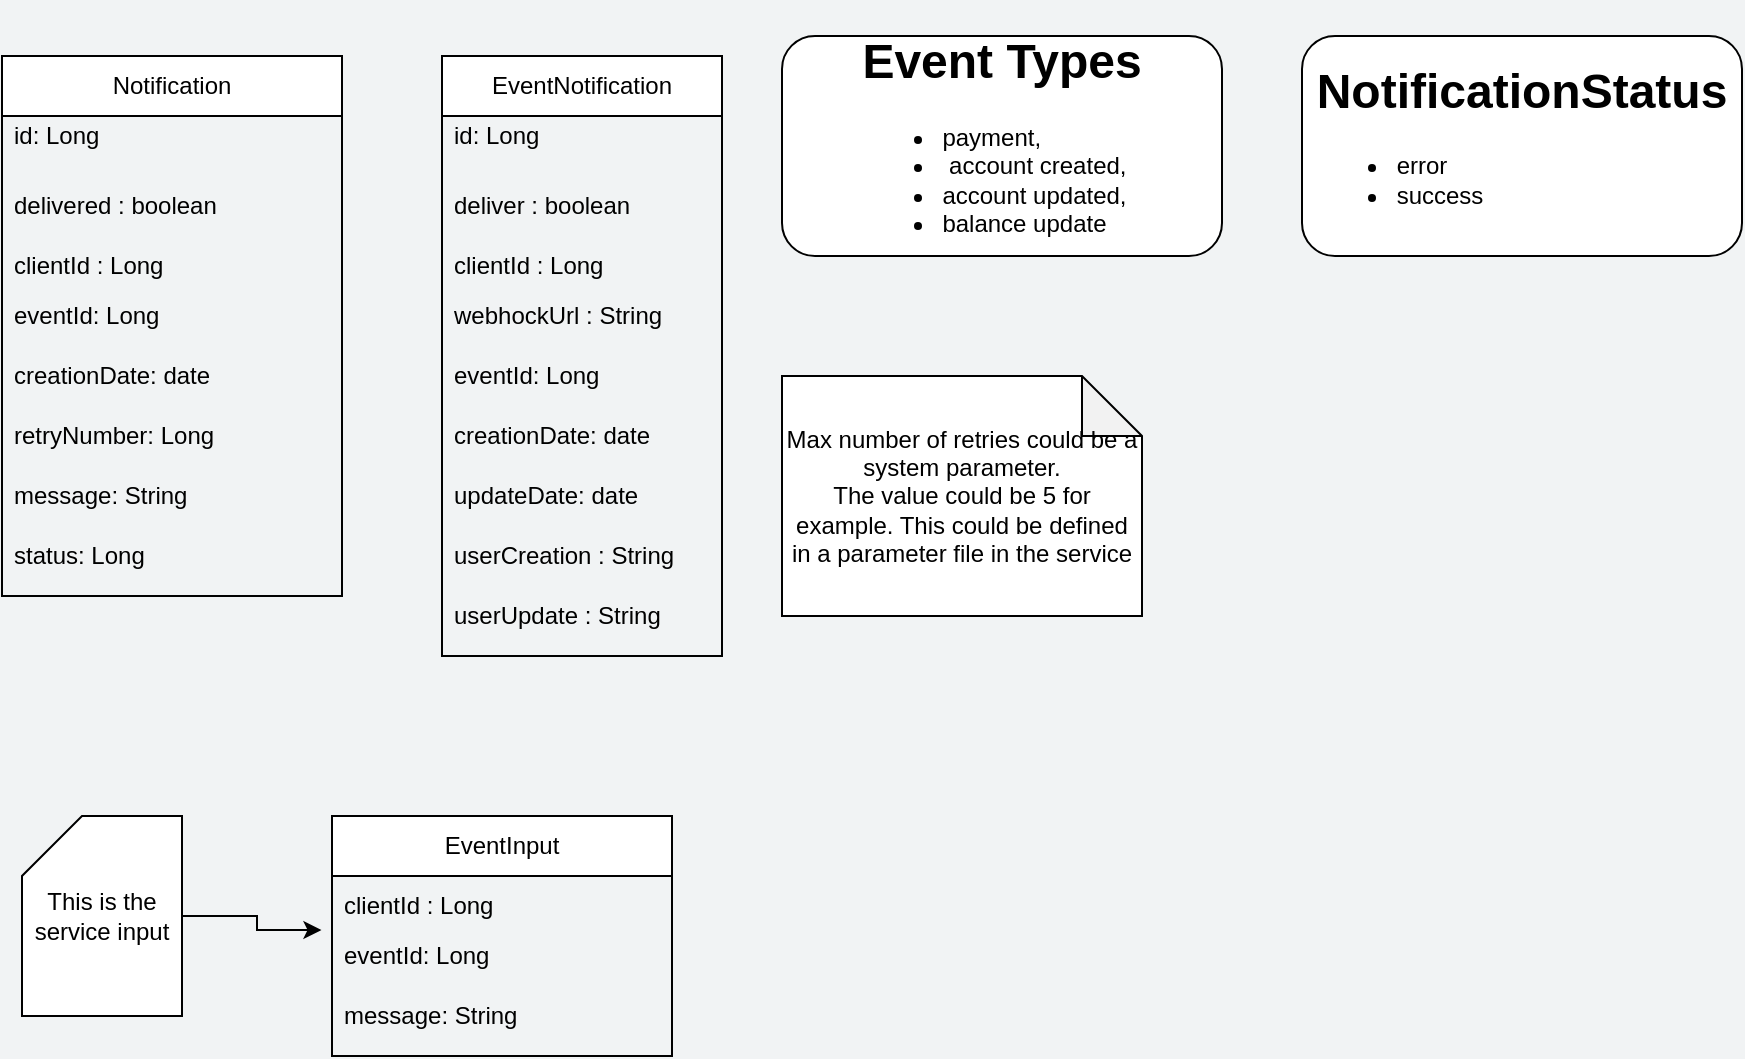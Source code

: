 <mxfile version="26.2.12" pages="3">
  <diagram name="model" id="2-Ae6M4YGkvWDGVQDyvm">
    <mxGraphModel dx="1215" dy="730" grid="1" gridSize="10" guides="1" tooltips="1" connect="0" arrows="0" fold="1" page="1" pageScale="1" pageWidth="1920" pageHeight="1200" background="#F1F3F4" math="0" shadow="0">
      <root>
        <mxCell id="0" />
        <mxCell id="1" parent="0" />
        <mxCell id="ijUTi8akeTlfG-RaINgu-1" value="EventNotification" style="swimlane;fontStyle=0;childLayout=stackLayout;horizontal=1;startSize=30;horizontalStack=0;resizeParent=1;resizeParentMax=0;resizeLast=0;collapsible=1;marginBottom=0;whiteSpace=wrap;html=1;" parent="1" vertex="1">
          <mxGeometry x="340" y="110" width="140" height="300" as="geometry" />
        </mxCell>
        <mxCell id="ijUTi8akeTlfG-RaINgu-13" value="id: Long&lt;div&gt;&lt;br&gt;&lt;/div&gt;" style="text;strokeColor=none;fillColor=none;align=left;verticalAlign=middle;spacingLeft=4;spacingRight=4;overflow=hidden;points=[[0,0.5],[1,0.5]];portConstraint=eastwest;rotatable=0;whiteSpace=wrap;html=1;" parent="ijUTi8akeTlfG-RaINgu-1" vertex="1">
          <mxGeometry y="30" width="140" height="30" as="geometry" />
        </mxCell>
        <mxCell id="ijUTi8akeTlfG-RaINgu-2" value="deliver : boolean" style="text;strokeColor=none;fillColor=none;align=left;verticalAlign=middle;spacingLeft=4;spacingRight=4;overflow=hidden;points=[[0,0.5],[1,0.5]];portConstraint=eastwest;rotatable=0;whiteSpace=wrap;html=1;" parent="ijUTi8akeTlfG-RaINgu-1" vertex="1">
          <mxGeometry y="60" width="140" height="30" as="geometry" />
        </mxCell>
        <mxCell id="ijUTi8akeTlfG-RaINgu-3" value="clientId : Long" style="text;strokeColor=none;fillColor=none;align=left;verticalAlign=middle;spacingLeft=4;spacingRight=4;overflow=hidden;points=[[0,0.5],[1,0.5]];portConstraint=eastwest;rotatable=0;whiteSpace=wrap;html=1;" parent="ijUTi8akeTlfG-RaINgu-1" vertex="1">
          <mxGeometry y="90" width="140" height="30" as="geometry" />
        </mxCell>
        <mxCell id="ijUTi8akeTlfG-RaINgu-4" value="webhockUrl : String&lt;div&gt;&lt;br&gt;&lt;/div&gt;" style="text;strokeColor=none;fillColor=none;align=left;verticalAlign=middle;spacingLeft=4;spacingRight=4;overflow=hidden;points=[[0,0.5],[1,0.5]];portConstraint=eastwest;rotatable=0;whiteSpace=wrap;html=1;" parent="ijUTi8akeTlfG-RaINgu-1" vertex="1">
          <mxGeometry y="120" width="140" height="30" as="geometry" />
        </mxCell>
        <mxCell id="ijUTi8akeTlfG-RaINgu-5" value="eventId: Long&lt;div&gt;&lt;br&gt;&lt;/div&gt;" style="text;strokeColor=none;fillColor=none;align=left;verticalAlign=middle;spacingLeft=4;spacingRight=4;overflow=hidden;points=[[0,0.5],[1,0.5]];portConstraint=eastwest;rotatable=0;whiteSpace=wrap;html=1;" parent="ijUTi8akeTlfG-RaINgu-1" vertex="1">
          <mxGeometry y="150" width="140" height="30" as="geometry" />
        </mxCell>
        <mxCell id="V3wGfVcUluY8xS1QGYti-2" value="creationDate: date&lt;div&gt;&lt;br&gt;&lt;/div&gt;" style="text;strokeColor=none;fillColor=none;align=left;verticalAlign=middle;spacingLeft=4;spacingRight=4;overflow=hidden;points=[[0,0.5],[1,0.5]];portConstraint=eastwest;rotatable=0;whiteSpace=wrap;html=1;" parent="ijUTi8akeTlfG-RaINgu-1" vertex="1">
          <mxGeometry y="180" width="140" height="30" as="geometry" />
        </mxCell>
        <mxCell id="V3wGfVcUluY8xS1QGYti-4" value="updateDate: date&lt;div&gt;&lt;br&gt;&lt;/div&gt;" style="text;strokeColor=none;fillColor=none;align=left;verticalAlign=middle;spacingLeft=4;spacingRight=4;overflow=hidden;points=[[0,0.5],[1,0.5]];portConstraint=eastwest;rotatable=0;whiteSpace=wrap;html=1;" parent="ijUTi8akeTlfG-RaINgu-1" vertex="1">
          <mxGeometry y="210" width="140" height="30" as="geometry" />
        </mxCell>
        <mxCell id="V3wGfVcUluY8xS1QGYti-3" value="userCreation : String&lt;div&gt;&lt;br&gt;&lt;/div&gt;" style="text;strokeColor=none;fillColor=none;align=left;verticalAlign=middle;spacingLeft=4;spacingRight=4;overflow=hidden;points=[[0,0.5],[1,0.5]];portConstraint=eastwest;rotatable=0;whiteSpace=wrap;html=1;" parent="ijUTi8akeTlfG-RaINgu-1" vertex="1">
          <mxGeometry y="240" width="140" height="30" as="geometry" />
        </mxCell>
        <mxCell id="V3wGfVcUluY8xS1QGYti-5" value="userUpdate : String&lt;div&gt;&lt;br&gt;&lt;/div&gt;" style="text;strokeColor=none;fillColor=none;align=left;verticalAlign=middle;spacingLeft=4;spacingRight=4;overflow=hidden;points=[[0,0.5],[1,0.5]];portConstraint=eastwest;rotatable=0;whiteSpace=wrap;html=1;" parent="ijUTi8akeTlfG-RaINgu-1" vertex="1">
          <mxGeometry y="270" width="140" height="30" as="geometry" />
        </mxCell>
        <mxCell id="ijUTi8akeTlfG-RaINgu-6" value="&lt;h1&gt;Event Types&lt;/h1&gt;&lt;div&gt;&lt;div style=&quot;text-align: left;&quot;&gt;&lt;ul&gt;&lt;li&gt;&lt;span style=&quot;background-color: transparent; color: light-dark(rgb(0, 0, 0), rgb(255, 255, 255));&quot;&gt;payment,&lt;/span&gt;&lt;/li&gt;&lt;li&gt;&amp;nbsp;account created,&amp;nbsp;&lt;/li&gt;&lt;li&gt;account updated,&amp;nbsp;&lt;/li&gt;&lt;li&gt;&lt;span style=&quot;background-color: transparent; color: light-dark(rgb(0, 0, 0), rgb(255, 255, 255));&quot;&gt;balance update&lt;/span&gt;&lt;/li&gt;&lt;/ul&gt;&lt;/div&gt;&lt;div&gt;&lt;div&gt;&lt;br&gt;&lt;/div&gt;&lt;/div&gt;&lt;/div&gt;" style="rounded=1;whiteSpace=wrap;html=1;" parent="1" vertex="1">
          <mxGeometry x="510" y="100" width="220" height="110" as="geometry" />
        </mxCell>
        <mxCell id="ijUTi8akeTlfG-RaINgu-8" value="Notification" style="swimlane;fontStyle=0;childLayout=stackLayout;horizontal=1;startSize=30;horizontalStack=0;resizeParent=1;resizeParentMax=0;resizeLast=0;collapsible=1;marginBottom=0;whiteSpace=wrap;html=1;" parent="1" vertex="1">
          <mxGeometry x="120" y="110" width="170" height="270" as="geometry" />
        </mxCell>
        <mxCell id="ijUTi8akeTlfG-RaINgu-14" value="id: Long&lt;div&gt;&lt;br&gt;&lt;/div&gt;" style="text;strokeColor=none;fillColor=none;align=left;verticalAlign=middle;spacingLeft=4;spacingRight=4;overflow=hidden;points=[[0,0.5],[1,0.5]];portConstraint=eastwest;rotatable=0;whiteSpace=wrap;html=1;" parent="ijUTi8akeTlfG-RaINgu-8" vertex="1">
          <mxGeometry y="30" width="170" height="30" as="geometry" />
        </mxCell>
        <mxCell id="ijUTi8akeTlfG-RaINgu-9" value="delivered : boolean" style="text;strokeColor=none;fillColor=none;align=left;verticalAlign=middle;spacingLeft=4;spacingRight=4;overflow=hidden;points=[[0,0.5],[1,0.5]];portConstraint=eastwest;rotatable=0;whiteSpace=wrap;html=1;" parent="ijUTi8akeTlfG-RaINgu-8" vertex="1">
          <mxGeometry y="60" width="170" height="30" as="geometry" />
        </mxCell>
        <mxCell id="ijUTi8akeTlfG-RaINgu-10" value="clientId : Long" style="text;strokeColor=none;fillColor=none;align=left;verticalAlign=middle;spacingLeft=4;spacingRight=4;overflow=hidden;points=[[0,0.5],[1,0.5]];portConstraint=eastwest;rotatable=0;whiteSpace=wrap;html=1;" parent="ijUTi8akeTlfG-RaINgu-8" vertex="1">
          <mxGeometry y="90" width="170" height="30" as="geometry" />
        </mxCell>
        <mxCell id="ijUTi8akeTlfG-RaINgu-12" value="eventId: Long&lt;div&gt;&lt;br&gt;&lt;/div&gt;" style="text;strokeColor=none;fillColor=none;align=left;verticalAlign=middle;spacingLeft=4;spacingRight=4;overflow=hidden;points=[[0,0.5],[1,0.5]];portConstraint=eastwest;rotatable=0;whiteSpace=wrap;html=1;" parent="ijUTi8akeTlfG-RaINgu-8" vertex="1">
          <mxGeometry y="120" width="170" height="30" as="geometry" />
        </mxCell>
        <mxCell id="V3wGfVcUluY8xS1QGYti-1" value="creationDate: date&lt;div&gt;&lt;br&gt;&lt;/div&gt;" style="text;strokeColor=none;fillColor=none;align=left;verticalAlign=middle;spacingLeft=4;spacingRight=4;overflow=hidden;points=[[0,0.5],[1,0.5]];portConstraint=eastwest;rotatable=0;whiteSpace=wrap;html=1;" parent="ijUTi8akeTlfG-RaINgu-8" vertex="1">
          <mxGeometry y="150" width="170" height="30" as="geometry" />
        </mxCell>
        <mxCell id="V3wGfVcUluY8xS1QGYti-6" value="retryNumber: Long&lt;div&gt;&lt;br&gt;&lt;/div&gt;" style="text;strokeColor=none;fillColor=none;align=left;verticalAlign=middle;spacingLeft=4;spacingRight=4;overflow=hidden;points=[[0,0.5],[1,0.5]];portConstraint=eastwest;rotatable=0;whiteSpace=wrap;html=1;" parent="ijUTi8akeTlfG-RaINgu-8" vertex="1">
          <mxGeometry y="180" width="170" height="30" as="geometry" />
        </mxCell>
        <mxCell id="1uuLA8vocpW1gKGrDffQ-1" value="message: String&lt;div&gt;&lt;br&gt;&lt;/div&gt;" style="text;strokeColor=none;fillColor=none;align=left;verticalAlign=middle;spacingLeft=4;spacingRight=4;overflow=hidden;points=[[0,0.5],[1,0.5]];portConstraint=eastwest;rotatable=0;whiteSpace=wrap;html=1;" parent="ijUTi8akeTlfG-RaINgu-8" vertex="1">
          <mxGeometry y="210" width="170" height="30" as="geometry" />
        </mxCell>
        <mxCell id="V3wGfVcUluY8xS1QGYti-8" value="status: Long&lt;div&gt;&lt;br&gt;&lt;/div&gt;" style="text;strokeColor=none;fillColor=none;align=left;verticalAlign=middle;spacingLeft=4;spacingRight=4;overflow=hidden;points=[[0,0.5],[1,0.5]];portConstraint=eastwest;rotatable=0;whiteSpace=wrap;html=1;" parent="ijUTi8akeTlfG-RaINgu-8" vertex="1">
          <mxGeometry y="240" width="170" height="30" as="geometry" />
        </mxCell>
        <mxCell id="V3wGfVcUluY8xS1QGYti-7" value="Max number of retries could be a system parameter.&lt;div&gt;The value could be 5 for example. This could be defined in a parameter file in the service&lt;/div&gt;" style="shape=note;whiteSpace=wrap;html=1;backgroundOutline=1;darkOpacity=0.05;" parent="1" vertex="1">
          <mxGeometry x="510" y="270" width="180" height="120" as="geometry" />
        </mxCell>
        <mxCell id="V3wGfVcUluY8xS1QGYti-9" value="&lt;h1&gt;NotificationStatus&lt;/h1&gt;&lt;div&gt;&lt;div style=&quot;text-align: left;&quot;&gt;&lt;ul&gt;&lt;li&gt;&lt;span style=&quot;background-color: transparent; color: light-dark(rgb(0, 0, 0), rgb(255, 255, 255));&quot;&gt;error&lt;/span&gt;&lt;/li&gt;&lt;li&gt;success&lt;/li&gt;&lt;/ul&gt;&lt;/div&gt;&lt;div&gt;&lt;div&gt;&lt;br&gt;&lt;/div&gt;&lt;/div&gt;&lt;/div&gt;" style="rounded=1;whiteSpace=wrap;html=1;" parent="1" vertex="1">
          <mxGeometry x="770" y="100" width="220" height="110" as="geometry" />
        </mxCell>
        <mxCell id="1uuLA8vocpW1gKGrDffQ-2" value="EventInput" style="swimlane;fontStyle=0;childLayout=stackLayout;horizontal=1;startSize=30;horizontalStack=0;resizeParent=1;resizeParentMax=0;resizeLast=0;collapsible=1;marginBottom=0;whiteSpace=wrap;html=1;" parent="1" vertex="1">
          <mxGeometry x="285" y="490" width="170" height="120" as="geometry" />
        </mxCell>
        <mxCell id="1uuLA8vocpW1gKGrDffQ-4" value="clientId : Long" style="text;strokeColor=none;fillColor=none;align=left;verticalAlign=middle;spacingLeft=4;spacingRight=4;overflow=hidden;points=[[0,0.5],[1,0.5]];portConstraint=eastwest;rotatable=0;whiteSpace=wrap;html=1;" parent="1uuLA8vocpW1gKGrDffQ-2" vertex="1">
          <mxGeometry y="30" width="170" height="30" as="geometry" />
        </mxCell>
        <mxCell id="1uuLA8vocpW1gKGrDffQ-5" value="eventId: Long&lt;div&gt;&lt;br&gt;&lt;/div&gt;" style="text;strokeColor=none;fillColor=none;align=left;verticalAlign=middle;spacingLeft=4;spacingRight=4;overflow=hidden;points=[[0,0.5],[1,0.5]];portConstraint=eastwest;rotatable=0;whiteSpace=wrap;html=1;" parent="1uuLA8vocpW1gKGrDffQ-2" vertex="1">
          <mxGeometry y="60" width="170" height="30" as="geometry" />
        </mxCell>
        <mxCell id="1uuLA8vocpW1gKGrDffQ-8" value="message: String&lt;div&gt;&lt;br&gt;&lt;/div&gt;" style="text;strokeColor=none;fillColor=none;align=left;verticalAlign=middle;spacingLeft=4;spacingRight=4;overflow=hidden;points=[[0,0.5],[1,0.5]];portConstraint=eastwest;rotatable=0;whiteSpace=wrap;html=1;" parent="1uuLA8vocpW1gKGrDffQ-2" vertex="1">
          <mxGeometry y="90" width="170" height="30" as="geometry" />
        </mxCell>
        <mxCell id="1uuLA8vocpW1gKGrDffQ-11" value="This is the service input" style="shape=card;whiteSpace=wrap;html=1;" parent="1" vertex="1">
          <mxGeometry x="130" y="490" width="80" height="100" as="geometry" />
        </mxCell>
        <mxCell id="1uuLA8vocpW1gKGrDffQ-12" style="edgeStyle=orthogonalEdgeStyle;rounded=0;orthogonalLoop=1;jettySize=auto;html=1;entryX=-0.031;entryY=-0.1;entryDx=0;entryDy=0;entryPerimeter=0;" parent="1" source="1uuLA8vocpW1gKGrDffQ-11" target="1uuLA8vocpW1gKGrDffQ-5" edge="1">
          <mxGeometry relative="1" as="geometry" />
        </mxCell>
      </root>
    </mxGraphModel>
  </diagram>
  <diagram id="aaMQY2Q3f2oi1lDKo2yU" name="notification-retry-processor">
    <mxGraphModel dx="1215" dy="730" grid="1" gridSize="10" guides="1" tooltips="1" connect="1" arrows="1" fold="1" page="1" pageScale="1" pageWidth="1920" pageHeight="1200" background="light-dark(#F1F3F4,#BED4EF)" math="0" shadow="1">
      <root>
        <mxCell id="0" />
        <mxCell id="1" parent="0" />
        <mxCell id="xwTQ4tw8sIMcA8pUzglL-2" style="edgeStyle=orthogonalEdgeStyle;rounded=0;orthogonalLoop=1;jettySize=auto;html=1;entryX=0;entryY=0.5;entryDx=0;entryDy=0;" parent="1" source="g4zzU9KEbJ5A4syPF7uQ-3" target="xwTQ4tw8sIMcA8pUzglL-1" edge="1">
          <mxGeometry relative="1" as="geometry" />
        </mxCell>
        <mxCell id="g4zzU9KEbJ5A4syPF7uQ-3" value="Process data" style="shape=process;whiteSpace=wrap;html=1;backgroundOutline=1;" parent="1" vertex="1">
          <mxGeometry x="555" y="200" width="150" height="65" as="geometry" />
        </mxCell>
        <mxCell id="g4zzU9KEbJ5A4syPF7uQ-7" style="edgeStyle=orthogonalEdgeStyle;rounded=0;orthogonalLoop=1;jettySize=auto;html=1;entryX=0;entryY=0.5;entryDx=0;entryDy=0;" parent="1" source="g4zzU9KEbJ5A4syPF7uQ-4" target="g4zzU9KEbJ5A4syPF7uQ-3" edge="1">
          <mxGeometry relative="1" as="geometry" />
        </mxCell>
        <mxCell id="g4zzU9KEbJ5A4syPF7uQ-4" value="Load data with error and number of retries lower that MAX_RETRY&lt;div&gt;&lt;br&gt;&lt;div&gt;&lt;br&gt;&lt;/div&gt;&lt;/div&gt;" style="rounded=1;whiteSpace=wrap;html=1;absoluteArcSize=1;arcSize=14;strokeWidth=2;" parent="1" vertex="1">
          <mxGeometry x="240" y="197.5" width="190" height="70" as="geometry" />
        </mxCell>
        <mxCell id="g4zzU9KEbJ5A4syPF7uQ-8" value="notification-retry-processor&lt;div&gt;&lt;br&gt;&lt;/div&gt;" style="text;html=1;align=center;verticalAlign=middle;whiteSpace=wrap;rounded=0;fontSize=20;fontStyle=1" parent="1" vertex="1">
          <mxGeometry x="490" y="60" width="280" height="30" as="geometry" />
        </mxCell>
        <mxCell id="g4zzU9KEbJ5A4syPF7uQ-9" value="This will resend the notifications in failure.&lt;div&gt;&lt;br&gt;&lt;/div&gt;" style="shape=callout;whiteSpace=wrap;html=1;perimeter=calloutPerimeter;direction=west;" parent="1" vertex="1">
          <mxGeometry x="540" y="360" width="165" height="110" as="geometry" />
        </mxCell>
        <mxCell id="g4zzU9KEbJ5A4syPF7uQ-10" style="edgeStyle=orthogonalEdgeStyle;rounded=0;orthogonalLoop=1;jettySize=auto;html=1;entryX=0.456;entryY=1.036;entryDx=0;entryDy=0;entryPerimeter=0;" parent="1" source="g4zzU9KEbJ5A4syPF7uQ-9" target="g4zzU9KEbJ5A4syPF7uQ-3" edge="1">
          <mxGeometry relative="1" as="geometry" />
        </mxCell>
        <mxCell id="xwTQ4tw8sIMcA8pUzglL-1" value="" style="shape=datastore;whiteSpace=wrap;html=1;" parent="1" vertex="1">
          <mxGeometry x="900" y="202.5" width="60" height="60" as="geometry" />
        </mxCell>
        <mxCell id="xwTQ4tw8sIMcA8pUzglL-4" style="edgeStyle=orthogonalEdgeStyle;rounded=0;orthogonalLoop=1;jettySize=auto;html=1;entryX=0.5;entryY=1;entryDx=0;entryDy=0;" parent="1" source="xwTQ4tw8sIMcA8pUzglL-3" target="xwTQ4tw8sIMcA8pUzglL-1" edge="1">
          <mxGeometry relative="1" as="geometry" />
        </mxCell>
        <mxCell id="xwTQ4tw8sIMcA8pUzglL-3" value="&lt;br&gt;&lt;div&gt;The status will be update to success or error depending on the result&lt;/div&gt;" style="shape=callout;whiteSpace=wrap;html=1;perimeter=calloutPerimeter;direction=west;" parent="1" vertex="1">
          <mxGeometry x="850" y="359" width="160" height="110" as="geometry" />
        </mxCell>
        <mxCell id="xwTQ4tw8sIMcA8pUzglL-7" value="" style="edgeStyle=orthogonalEdgeStyle;rounded=0;orthogonalLoop=1;jettySize=auto;html=1;" parent="1" source="xwTQ4tw8sIMcA8pUzglL-5" target="g4zzU9KEbJ5A4syPF7uQ-4" edge="1">
          <mxGeometry relative="1" as="geometry" />
        </mxCell>
        <mxCell id="xwTQ4tw8sIMcA8pUzglL-5" value="This will run using a cron.&lt;div&gt;We could use spring-batch&lt;/div&gt;&lt;div&gt;&lt;div&gt;&lt;br&gt;&lt;div&gt;&lt;br&gt;&lt;/div&gt;&lt;/div&gt;&lt;/div&gt;" style="shape=callout;whiteSpace=wrap;html=1;perimeter=calloutPerimeter;direction=west;" parent="1" vertex="1">
          <mxGeometry x="255" y="360" width="160" height="110" as="geometry" />
        </mxCell>
        <mxCell id="xwTQ4tw8sIMcA8pUzglL-6" value="" style="points=[[0.145,0.145,0],[0.5,0,0],[0.855,0.145,0],[1,0.5,0],[0.855,0.855,0],[0.5,1,0],[0.145,0.855,0],[0,0.5,0]];shape=mxgraph.bpmn.event;html=1;verticalLabelPosition=bottom;labelBackgroundColor=#ffffff;verticalAlign=top;align=center;perimeter=ellipsePerimeter;outlineConnect=0;aspect=fixed;outline=standard;symbol=timer;" parent="1" vertex="1">
          <mxGeometry x="70" y="203.5" width="60" height="60" as="geometry" />
        </mxCell>
        <mxCell id="xwTQ4tw8sIMcA8pUzglL-8" style="edgeStyle=orthogonalEdgeStyle;rounded=0;orthogonalLoop=1;jettySize=auto;html=1;entryX=0.037;entryY=0.519;entryDx=0;entryDy=0;entryPerimeter=0;" parent="1" source="xwTQ4tw8sIMcA8pUzglL-6" target="g4zzU9KEbJ5A4syPF7uQ-4" edge="1">
          <mxGeometry relative="1" as="geometry" />
        </mxCell>
      </root>
    </mxGraphModel>
  </diagram>
  <diagram id="YO1NdaMAAxt5lBuPHGey" name="Hexagonal architecture">
    <mxGraphModel dx="1215" dy="730" grid="1" gridSize="10" guides="1" tooltips="1" connect="1" arrows="1" fold="1" page="1" pageScale="1" pageWidth="1920" pageHeight="1200" background="light-dark(#f1f3f4, #BED4EF)" math="0" shadow="0">
      <root>
        <mxCell id="0" />
        <mxCell id="1" parent="0" />
        <mxCell id="0e4j1jzq2O6TjzAtKcG8-1" value="Domain" style="shape=hexagon;perimeter=hexagonPerimeter2;whiteSpace=wrap;html=1;fixedSize=1;" parent="1" vertex="1">
          <mxGeometry x="390" y="250" width="200" height="160" as="geometry" />
        </mxCell>
        <mxCell id="4yMhJZvCG4zMo_bUfZU1-7" style="edgeStyle=orthogonalEdgeStyle;rounded=0;orthogonalLoop=1;jettySize=auto;html=1;entryX=1;entryY=0.25;entryDx=0;entryDy=0;" parent="1" source="0e4j1jzq2O6TjzAtKcG8-2" target="0e4j1jzq2O6TjzAtKcG8-1" edge="1">
          <mxGeometry relative="1" as="geometry" />
        </mxCell>
        <mxCell id="0e4j1jzq2O6TjzAtKcG8-2" value="EventNotificationRepository" style="rounded=0;whiteSpace=wrap;html=1;" parent="1" vertex="1">
          <mxGeometry x="670" y="210" width="190" height="40" as="geometry" />
        </mxCell>
        <mxCell id="4yMhJZvCG4zMo_bUfZU1-4" style="edgeStyle=orthogonalEdgeStyle;rounded=0;orthogonalLoop=1;jettySize=auto;html=1;entryX=1;entryY=0.5;entryDx=0;entryDy=0;" parent="1" source="4I8vWi9kM5923W_yXdfM-1" target="0e4j1jzq2O6TjzAtKcG8-1" edge="1">
          <mxGeometry relative="1" as="geometry" />
        </mxCell>
        <mxCell id="4I8vWi9kM5923W_yXdfM-1" value="&lt;div&gt;&lt;span style=&quot;background-color: transparent; color: light-dark(rgb(0, 0, 0), rgb(255, 255, 255));&quot;&gt;NotificationRepository&lt;/span&gt;&lt;/div&gt;" style="rounded=0;whiteSpace=wrap;html=1;" parent="1" vertex="1">
          <mxGeometry x="660" y="310" width="190" height="40" as="geometry" />
        </mxCell>
        <mxCell id="4yMhJZvCG4zMo_bUfZU1-8" style="edgeStyle=orthogonalEdgeStyle;rounded=0;orthogonalLoop=1;jettySize=auto;html=1;entryX=1;entryY=0.75;entryDx=0;entryDy=0;" parent="1" source="4yMhJZvCG4zMo_bUfZU1-1" target="0e4j1jzq2O6TjzAtKcG8-1" edge="1">
          <mxGeometry relative="1" as="geometry">
            <Array as="points">
              <mxPoint x="590" y="410" />
              <mxPoint x="590" y="366" />
            </Array>
          </mxGeometry>
        </mxCell>
        <mxCell id="ll_t7OnkmvdiuQAinLBq-1" style="edgeStyle=orthogonalEdgeStyle;rounded=0;orthogonalLoop=1;jettySize=auto;html=1;entryX=0;entryY=0.5;entryDx=0;entryDy=0;" edge="1" parent="1" source="4yMhJZvCG4zMo_bUfZU1-1" target="4yMhJZvCG4zMo_bUfZU1-11">
          <mxGeometry relative="1" as="geometry" />
        </mxCell>
        <mxCell id="4yMhJZvCG4zMo_bUfZU1-1" value="&lt;div&gt;&lt;span style=&quot;background-color: transparent; color: light-dark(rgb(0, 0, 0), rgb(255, 255, 255));&quot;&gt;NotificationPublisher&lt;/span&gt;&lt;/div&gt;" style="rounded=0;whiteSpace=wrap;html=1;" parent="1" vertex="1">
          <mxGeometry x="660" y="390" width="190" height="40" as="geometry" />
        </mxCell>
        <mxCell id="4yMhJZvCG4zMo_bUfZU1-9" value="" style="shape=datastore;whiteSpace=wrap;html=1;" parent="1" vertex="1">
          <mxGeometry x="910" y="190" width="60" height="60" as="geometry" />
        </mxCell>
        <mxCell id="4yMhJZvCG4zMo_bUfZU1-10" value="" style="shape=datastore;whiteSpace=wrap;html=1;" parent="1" vertex="1">
          <mxGeometry x="920" y="290" width="60" height="60" as="geometry" />
        </mxCell>
        <mxCell id="4yMhJZvCG4zMo_bUfZU1-11" value="Rest Service" style="shape=process;whiteSpace=wrap;html=1;backgroundOutline=1;" parent="1" vertex="1">
          <mxGeometry x="910" y="380" width="120" height="60" as="geometry" />
        </mxCell>
        <mxCell id="LK8KkA75R-8TPaEfNRmb-2" style="edgeStyle=orthogonalEdgeStyle;rounded=0;orthogonalLoop=1;jettySize=auto;html=1;entryX=0;entryY=0.5;entryDx=0;entryDy=0;" parent="1" source="LK8KkA75R-8TPaEfNRmb-1" target="0e4j1jzq2O6TjzAtKcG8-1" edge="1">
          <mxGeometry relative="1" as="geometry" />
        </mxCell>
        <mxCell id="LK8KkA75R-8TPaEfNRmb-1" value="&lt;div&gt;&lt;span style=&quot;background-color: transparent; color: light-dark(rgb(0, 0, 0), rgb(255, 255, 255));&quot;&gt;Controller&lt;/span&gt;&lt;/div&gt;" style="rounded=0;whiteSpace=wrap;html=1;" parent="1" vertex="1">
          <mxGeometry x="115" y="220" width="190" height="40" as="geometry" />
        </mxCell>
        <mxCell id="RPfwMd8gWA-gCoX9TM9J-2" value="" style="edgeStyle=orthogonalEdgeStyle;rounded=0;orthogonalLoop=1;jettySize=auto;html=1;" edge="1" parent="1" source="RPfwMd8gWA-gCoX9TM9J-1" target="0e4j1jzq2O6TjzAtKcG8-1">
          <mxGeometry relative="1" as="geometry" />
        </mxCell>
        <mxCell id="RPfwMd8gWA-gCoX9TM9J-1" value="&lt;div&gt;&lt;span style=&quot;background-color: transparent; color: light-dark(rgb(0, 0, 0), rgb(255, 255, 255));&quot;&gt;Queue&lt;/span&gt;&lt;/div&gt;" style="rounded=0;whiteSpace=wrap;html=1;" vertex="1" parent="1">
          <mxGeometry x="115" y="410" width="190" height="40" as="geometry" />
        </mxCell>
        <mxCell id="RPfwMd8gWA-gCoX9TM9J-5" value="Used for testing purposes only" style="shape=callout;whiteSpace=wrap;html=1;perimeter=calloutPerimeter;" vertex="1" parent="1">
          <mxGeometry x="120" y="120" width="200" height="80" as="geometry" />
        </mxCell>
        <mxCell id="RPfwMd8gWA-gCoX9TM9J-8" value="Desired to be a queue since we are going to work with events" style="shape=callout;whiteSpace=wrap;html=1;perimeter=calloutPerimeter;flipV=1;" vertex="1" parent="1">
          <mxGeometry x="140" y="460" width="120" height="110" as="geometry" />
        </mxCell>
      </root>
    </mxGraphModel>
  </diagram>
</mxfile>
